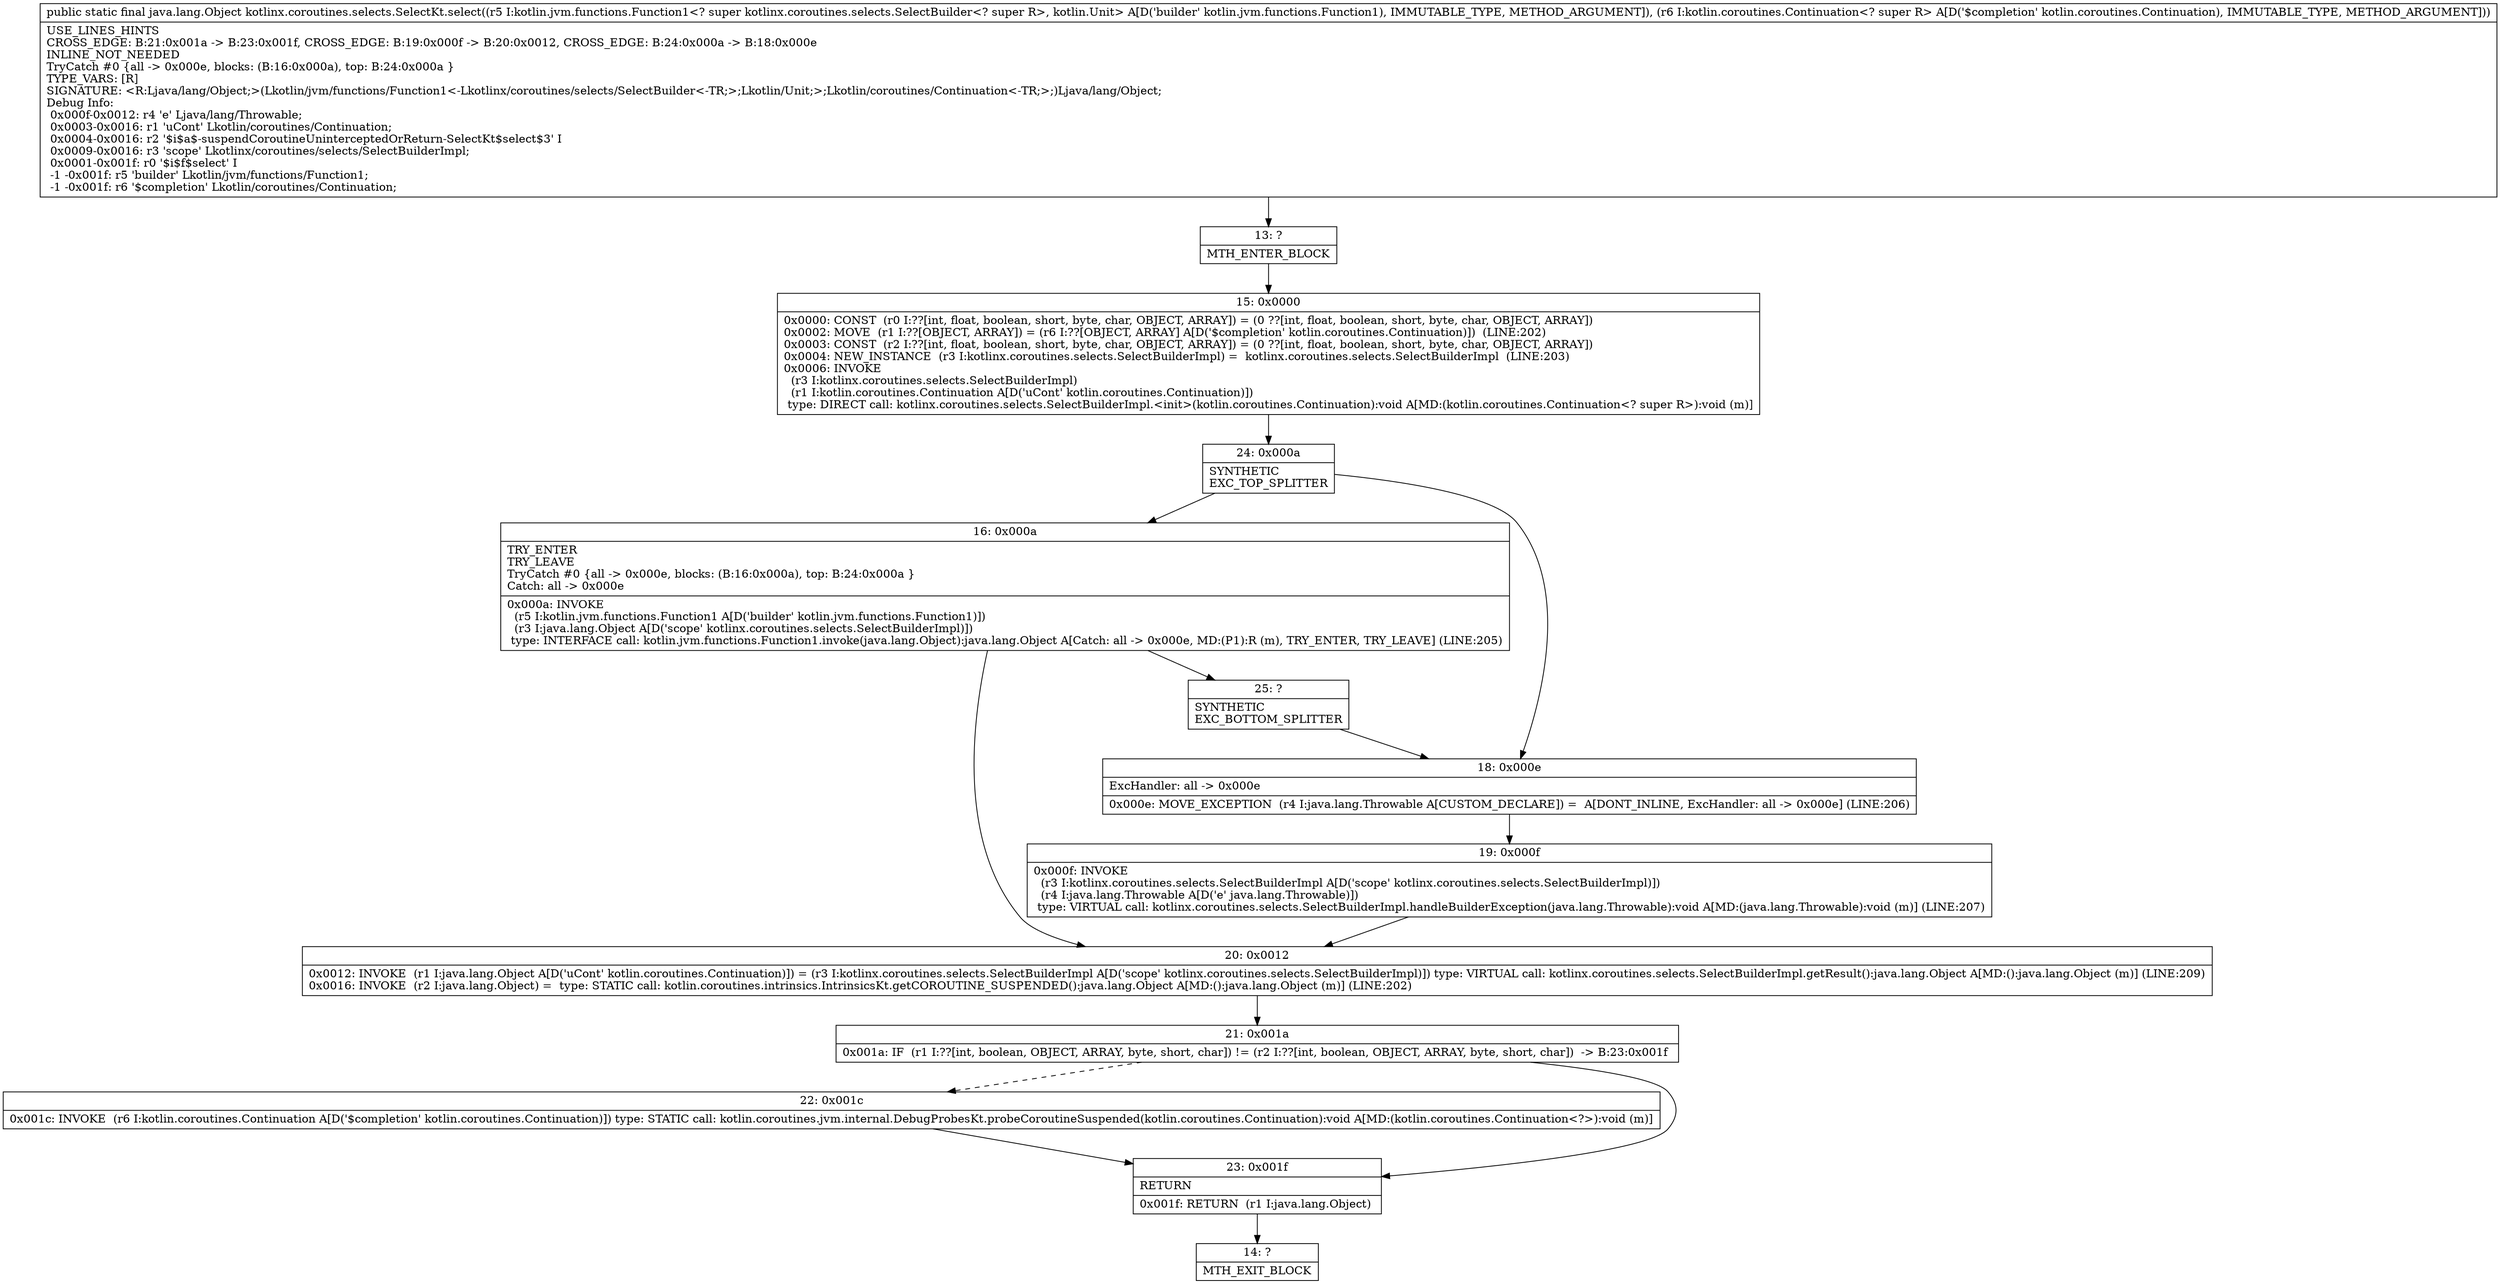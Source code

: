digraph "CFG forkotlinx.coroutines.selects.SelectKt.select(Lkotlin\/jvm\/functions\/Function1;Lkotlin\/coroutines\/Continuation;)Ljava\/lang\/Object;" {
Node_13 [shape=record,label="{13\:\ ?|MTH_ENTER_BLOCK\l}"];
Node_15 [shape=record,label="{15\:\ 0x0000|0x0000: CONST  (r0 I:??[int, float, boolean, short, byte, char, OBJECT, ARRAY]) = (0 ??[int, float, boolean, short, byte, char, OBJECT, ARRAY]) \l0x0002: MOVE  (r1 I:??[OBJECT, ARRAY]) = (r6 I:??[OBJECT, ARRAY] A[D('$completion' kotlin.coroutines.Continuation)])  (LINE:202)\l0x0003: CONST  (r2 I:??[int, float, boolean, short, byte, char, OBJECT, ARRAY]) = (0 ??[int, float, boolean, short, byte, char, OBJECT, ARRAY]) \l0x0004: NEW_INSTANCE  (r3 I:kotlinx.coroutines.selects.SelectBuilderImpl) =  kotlinx.coroutines.selects.SelectBuilderImpl  (LINE:203)\l0x0006: INVOKE  \l  (r3 I:kotlinx.coroutines.selects.SelectBuilderImpl)\l  (r1 I:kotlin.coroutines.Continuation A[D('uCont' kotlin.coroutines.Continuation)])\l type: DIRECT call: kotlinx.coroutines.selects.SelectBuilderImpl.\<init\>(kotlin.coroutines.Continuation):void A[MD:(kotlin.coroutines.Continuation\<? super R\>):void (m)]\l}"];
Node_24 [shape=record,label="{24\:\ 0x000a|SYNTHETIC\lEXC_TOP_SPLITTER\l}"];
Node_16 [shape=record,label="{16\:\ 0x000a|TRY_ENTER\lTRY_LEAVE\lTryCatch #0 \{all \-\> 0x000e, blocks: (B:16:0x000a), top: B:24:0x000a \}\lCatch: all \-\> 0x000e\l|0x000a: INVOKE  \l  (r5 I:kotlin.jvm.functions.Function1 A[D('builder' kotlin.jvm.functions.Function1)])\l  (r3 I:java.lang.Object A[D('scope' kotlinx.coroutines.selects.SelectBuilderImpl)])\l type: INTERFACE call: kotlin.jvm.functions.Function1.invoke(java.lang.Object):java.lang.Object A[Catch: all \-\> 0x000e, MD:(P1):R (m), TRY_ENTER, TRY_LEAVE] (LINE:205)\l}"];
Node_20 [shape=record,label="{20\:\ 0x0012|0x0012: INVOKE  (r1 I:java.lang.Object A[D('uCont' kotlin.coroutines.Continuation)]) = (r3 I:kotlinx.coroutines.selects.SelectBuilderImpl A[D('scope' kotlinx.coroutines.selects.SelectBuilderImpl)]) type: VIRTUAL call: kotlinx.coroutines.selects.SelectBuilderImpl.getResult():java.lang.Object A[MD:():java.lang.Object (m)] (LINE:209)\l0x0016: INVOKE  (r2 I:java.lang.Object) =  type: STATIC call: kotlin.coroutines.intrinsics.IntrinsicsKt.getCOROUTINE_SUSPENDED():java.lang.Object A[MD:():java.lang.Object (m)] (LINE:202)\l}"];
Node_21 [shape=record,label="{21\:\ 0x001a|0x001a: IF  (r1 I:??[int, boolean, OBJECT, ARRAY, byte, short, char]) != (r2 I:??[int, boolean, OBJECT, ARRAY, byte, short, char])  \-\> B:23:0x001f \l}"];
Node_22 [shape=record,label="{22\:\ 0x001c|0x001c: INVOKE  (r6 I:kotlin.coroutines.Continuation A[D('$completion' kotlin.coroutines.Continuation)]) type: STATIC call: kotlin.coroutines.jvm.internal.DebugProbesKt.probeCoroutineSuspended(kotlin.coroutines.Continuation):void A[MD:(kotlin.coroutines.Continuation\<?\>):void (m)]\l}"];
Node_23 [shape=record,label="{23\:\ 0x001f|RETURN\l|0x001f: RETURN  (r1 I:java.lang.Object) \l}"];
Node_14 [shape=record,label="{14\:\ ?|MTH_EXIT_BLOCK\l}"];
Node_25 [shape=record,label="{25\:\ ?|SYNTHETIC\lEXC_BOTTOM_SPLITTER\l}"];
Node_18 [shape=record,label="{18\:\ 0x000e|ExcHandler: all \-\> 0x000e\l|0x000e: MOVE_EXCEPTION  (r4 I:java.lang.Throwable A[CUSTOM_DECLARE]) =  A[DONT_INLINE, ExcHandler: all \-\> 0x000e] (LINE:206)\l}"];
Node_19 [shape=record,label="{19\:\ 0x000f|0x000f: INVOKE  \l  (r3 I:kotlinx.coroutines.selects.SelectBuilderImpl A[D('scope' kotlinx.coroutines.selects.SelectBuilderImpl)])\l  (r4 I:java.lang.Throwable A[D('e' java.lang.Throwable)])\l type: VIRTUAL call: kotlinx.coroutines.selects.SelectBuilderImpl.handleBuilderException(java.lang.Throwable):void A[MD:(java.lang.Throwable):void (m)] (LINE:207)\l}"];
MethodNode[shape=record,label="{public static final java.lang.Object kotlinx.coroutines.selects.SelectKt.select((r5 I:kotlin.jvm.functions.Function1\<? super kotlinx.coroutines.selects.SelectBuilder\<? super R\>, kotlin.Unit\> A[D('builder' kotlin.jvm.functions.Function1), IMMUTABLE_TYPE, METHOD_ARGUMENT]), (r6 I:kotlin.coroutines.Continuation\<? super R\> A[D('$completion' kotlin.coroutines.Continuation), IMMUTABLE_TYPE, METHOD_ARGUMENT]))  | USE_LINES_HINTS\lCROSS_EDGE: B:21:0x001a \-\> B:23:0x001f, CROSS_EDGE: B:19:0x000f \-\> B:20:0x0012, CROSS_EDGE: B:24:0x000a \-\> B:18:0x000e\lINLINE_NOT_NEEDED\lTryCatch #0 \{all \-\> 0x000e, blocks: (B:16:0x000a), top: B:24:0x000a \}\lTYPE_VARS: [R]\lSIGNATURE: \<R:Ljava\/lang\/Object;\>(Lkotlin\/jvm\/functions\/Function1\<\-Lkotlinx\/coroutines\/selects\/SelectBuilder\<\-TR;\>;Lkotlin\/Unit;\>;Lkotlin\/coroutines\/Continuation\<\-TR;\>;)Ljava\/lang\/Object;\lDebug Info:\l  0x000f\-0x0012: r4 'e' Ljava\/lang\/Throwable;\l  0x0003\-0x0016: r1 'uCont' Lkotlin\/coroutines\/Continuation;\l  0x0004\-0x0016: r2 '$i$a$\-suspendCoroutineUninterceptedOrReturn\-SelectKt$select$3' I\l  0x0009\-0x0016: r3 'scope' Lkotlinx\/coroutines\/selects\/SelectBuilderImpl;\l  0x0001\-0x001f: r0 '$i$f$select' I\l  \-1 \-0x001f: r5 'builder' Lkotlin\/jvm\/functions\/Function1;\l  \-1 \-0x001f: r6 '$completion' Lkotlin\/coroutines\/Continuation;\l}"];
MethodNode -> Node_13;Node_13 -> Node_15;
Node_15 -> Node_24;
Node_24 -> Node_16;
Node_24 -> Node_18;
Node_16 -> Node_20;
Node_16 -> Node_25;
Node_20 -> Node_21;
Node_21 -> Node_22[style=dashed];
Node_21 -> Node_23;
Node_22 -> Node_23;
Node_23 -> Node_14;
Node_25 -> Node_18;
Node_18 -> Node_19;
Node_19 -> Node_20;
}

